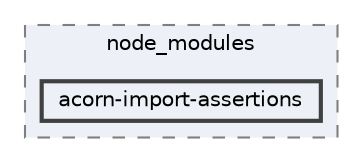 digraph "pkiclassroomrescheduler/src/main/frontend/node_modules/acorn-import-assertions"
{
 // LATEX_PDF_SIZE
  bgcolor="transparent";
  edge [fontname=Helvetica,fontsize=10,labelfontname=Helvetica,labelfontsize=10];
  node [fontname=Helvetica,fontsize=10,shape=box,height=0.2,width=0.4];
  compound=true
  subgraph clusterdir_72953eda66ccb3a2722c28e1c3e6c23b {
    graph [ bgcolor="#edf0f7", pencolor="grey50", label="node_modules", fontname=Helvetica,fontsize=10 style="filled,dashed", URL="dir_72953eda66ccb3a2722c28e1c3e6c23b.html",tooltip=""]
  dir_c13b85622450704f2099cedb79461109 [label="acorn-import-assertions", fillcolor="#edf0f7", color="grey25", style="filled,bold", URL="dir_c13b85622450704f2099cedb79461109.html",tooltip=""];
  }
}
